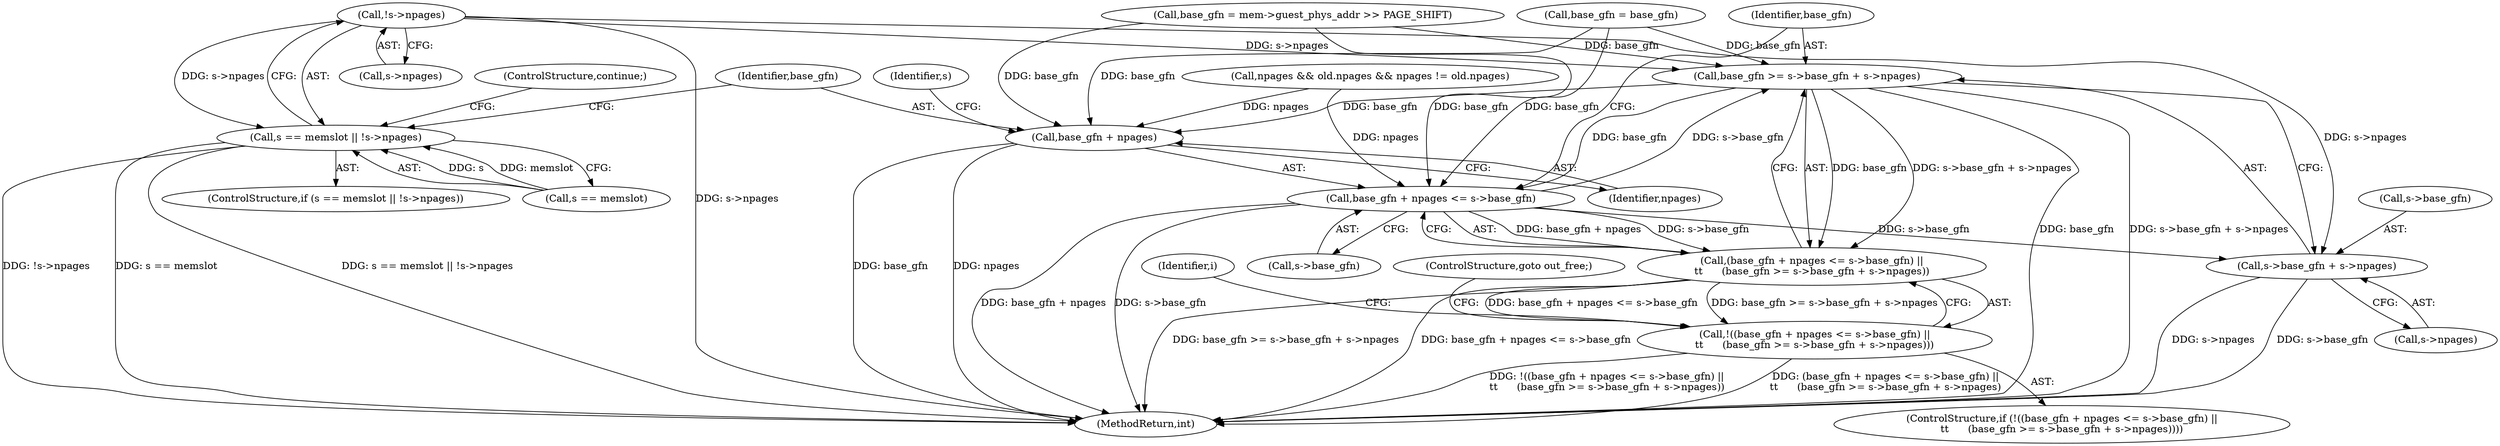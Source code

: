 digraph "0_linux_fa3d315a4ce2c0891cdde262562e710d95fba19e@pointer" {
"1000289" [label="(Call,!s->npages)"];
"1000285" [label="(Call,s == memslot || !s->npages)"];
"1000304" [label="(Call,base_gfn >= s->base_gfn + s->npages)"];
"1000297" [label="(Call,base_gfn + npages <= s->base_gfn)"];
"1000296" [label="(Call,(base_gfn + npages <= s->base_gfn) ||\n\t\t      (base_gfn >= s->base_gfn + s->npages))"];
"1000295" [label="(Call,!((base_gfn + npages <= s->base_gfn) ||\n\t\t      (base_gfn >= s->base_gfn + s->npages)))"];
"1000306" [label="(Call,s->base_gfn + s->npages)"];
"1000298" [label="(Call,base_gfn + npages)"];
"1000306" [label="(Call,s->base_gfn + s->npages)"];
"1000296" [label="(Call,(base_gfn + npages <= s->base_gfn) ||\n\t\t      (base_gfn >= s->base_gfn + s->npages))"];
"1000294" [label="(ControlStructure,if (!((base_gfn + npages <= s->base_gfn) ||\n\t\t      (base_gfn >= s->base_gfn + s->npages))))"];
"1000302" [label="(Identifier,s)"];
"1000293" [label="(ControlStructure,continue;)"];
"1000301" [label="(Call,s->base_gfn)"];
"1000298" [label="(Call,base_gfn + npages)"];
"1000271" [label="(Identifier,i)"];
"1000307" [label="(Call,s->base_gfn)"];
"1000284" [label="(ControlStructure,if (s == memslot || !s->npages))"];
"1000299" [label="(Identifier,base_gfn)"];
"1000313" [label="(ControlStructure,goto out_free;)"];
"1000285" [label="(Call,s == memslot || !s->npages)"];
"1000305" [label="(Identifier,base_gfn)"];
"1000295" [label="(Call,!((base_gfn + npages <= s->base_gfn) ||\n\t\t      (base_gfn >= s->base_gfn + s->npages)))"];
"1000289" [label="(Call,!s->npages)"];
"1000290" [label="(Call,s->npages)"];
"1000231" [label="(Call,base_gfn = base_gfn)"];
"1000310" [label="(Call,s->npages)"];
"1000286" [label="(Call,s == memslot)"];
"1000304" [label="(Call,base_gfn >= s->base_gfn + s->npages)"];
"1000632" [label="(MethodReturn,int)"];
"1000247" [label="(Call,npages && old.npages && npages != old.npages)"];
"1000191" [label="(Call,base_gfn = mem->guest_phys_addr >> PAGE_SHIFT)"];
"1000297" [label="(Call,base_gfn + npages <= s->base_gfn)"];
"1000300" [label="(Identifier,npages)"];
"1000289" -> "1000285"  [label="AST: "];
"1000289" -> "1000290"  [label="CFG: "];
"1000290" -> "1000289"  [label="AST: "];
"1000285" -> "1000289"  [label="CFG: "];
"1000289" -> "1000632"  [label="DDG: s->npages"];
"1000289" -> "1000285"  [label="DDG: s->npages"];
"1000289" -> "1000304"  [label="DDG: s->npages"];
"1000289" -> "1000306"  [label="DDG: s->npages"];
"1000285" -> "1000284"  [label="AST: "];
"1000285" -> "1000286"  [label="CFG: "];
"1000286" -> "1000285"  [label="AST: "];
"1000293" -> "1000285"  [label="CFG: "];
"1000299" -> "1000285"  [label="CFG: "];
"1000285" -> "1000632"  [label="DDG: s == memslot"];
"1000285" -> "1000632"  [label="DDG: s == memslot || !s->npages"];
"1000285" -> "1000632"  [label="DDG: !s->npages"];
"1000286" -> "1000285"  [label="DDG: s"];
"1000286" -> "1000285"  [label="DDG: memslot"];
"1000304" -> "1000296"  [label="AST: "];
"1000304" -> "1000306"  [label="CFG: "];
"1000305" -> "1000304"  [label="AST: "];
"1000306" -> "1000304"  [label="AST: "];
"1000296" -> "1000304"  [label="CFG: "];
"1000304" -> "1000632"  [label="DDG: base_gfn"];
"1000304" -> "1000632"  [label="DDG: s->base_gfn + s->npages"];
"1000304" -> "1000297"  [label="DDG: base_gfn"];
"1000304" -> "1000298"  [label="DDG: base_gfn"];
"1000304" -> "1000296"  [label="DDG: base_gfn"];
"1000304" -> "1000296"  [label="DDG: s->base_gfn + s->npages"];
"1000231" -> "1000304"  [label="DDG: base_gfn"];
"1000191" -> "1000304"  [label="DDG: base_gfn"];
"1000297" -> "1000304"  [label="DDG: s->base_gfn"];
"1000297" -> "1000296"  [label="AST: "];
"1000297" -> "1000301"  [label="CFG: "];
"1000298" -> "1000297"  [label="AST: "];
"1000301" -> "1000297"  [label="AST: "];
"1000305" -> "1000297"  [label="CFG: "];
"1000296" -> "1000297"  [label="CFG: "];
"1000297" -> "1000632"  [label="DDG: base_gfn + npages"];
"1000297" -> "1000632"  [label="DDG: s->base_gfn"];
"1000297" -> "1000296"  [label="DDG: base_gfn + npages"];
"1000297" -> "1000296"  [label="DDG: s->base_gfn"];
"1000231" -> "1000297"  [label="DDG: base_gfn"];
"1000191" -> "1000297"  [label="DDG: base_gfn"];
"1000247" -> "1000297"  [label="DDG: npages"];
"1000297" -> "1000306"  [label="DDG: s->base_gfn"];
"1000296" -> "1000295"  [label="AST: "];
"1000295" -> "1000296"  [label="CFG: "];
"1000296" -> "1000632"  [label="DDG: base_gfn >= s->base_gfn + s->npages"];
"1000296" -> "1000632"  [label="DDG: base_gfn + npages <= s->base_gfn"];
"1000296" -> "1000295"  [label="DDG: base_gfn + npages <= s->base_gfn"];
"1000296" -> "1000295"  [label="DDG: base_gfn >= s->base_gfn + s->npages"];
"1000295" -> "1000294"  [label="AST: "];
"1000313" -> "1000295"  [label="CFG: "];
"1000271" -> "1000295"  [label="CFG: "];
"1000295" -> "1000632"  [label="DDG: (base_gfn + npages <= s->base_gfn) ||\n\t\t      (base_gfn >= s->base_gfn + s->npages)"];
"1000295" -> "1000632"  [label="DDG: !((base_gfn + npages <= s->base_gfn) ||\n\t\t      (base_gfn >= s->base_gfn + s->npages))"];
"1000306" -> "1000310"  [label="CFG: "];
"1000307" -> "1000306"  [label="AST: "];
"1000310" -> "1000306"  [label="AST: "];
"1000306" -> "1000632"  [label="DDG: s->npages"];
"1000306" -> "1000632"  [label="DDG: s->base_gfn"];
"1000298" -> "1000300"  [label="CFG: "];
"1000299" -> "1000298"  [label="AST: "];
"1000300" -> "1000298"  [label="AST: "];
"1000302" -> "1000298"  [label="CFG: "];
"1000298" -> "1000632"  [label="DDG: base_gfn"];
"1000298" -> "1000632"  [label="DDG: npages"];
"1000231" -> "1000298"  [label="DDG: base_gfn"];
"1000191" -> "1000298"  [label="DDG: base_gfn"];
"1000247" -> "1000298"  [label="DDG: npages"];
}
